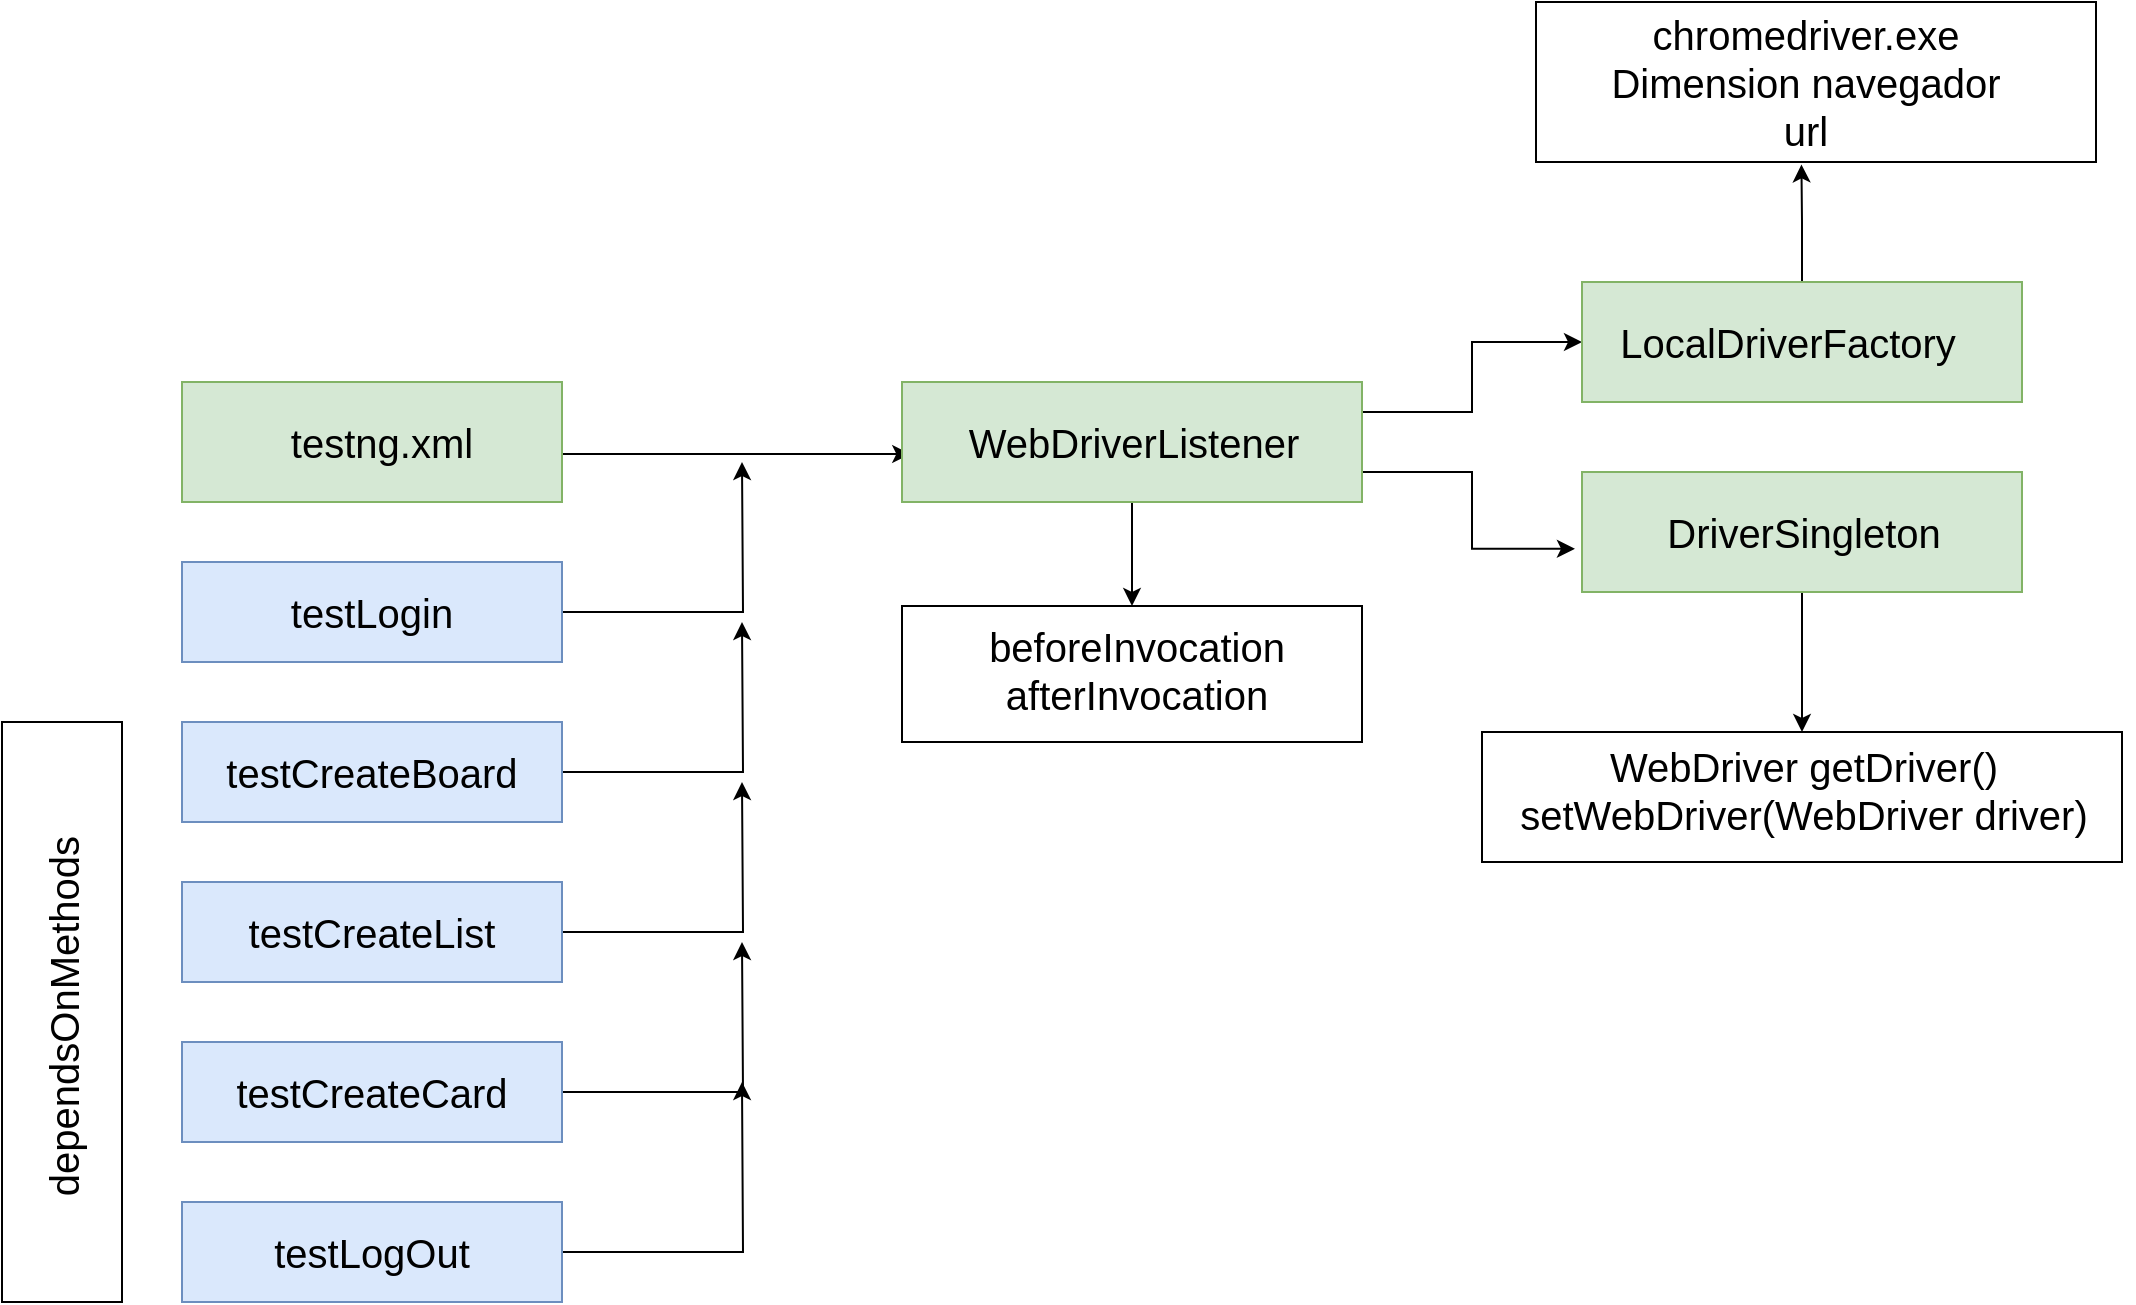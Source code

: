 <mxfile version="21.6.6" type="device">
  <diagram name="Página-1" id="VFs-BVfmjp7O5fnvSraG">
    <mxGraphModel dx="1647" dy="888" grid="1" gridSize="10" guides="1" tooltips="1" connect="1" arrows="1" fold="1" page="1" pageScale="1" pageWidth="827" pageHeight="1169" math="0" shadow="0">
      <root>
        <mxCell id="0" />
        <mxCell id="1" parent="0" />
        <mxCell id="HM8f5L7QsOCiF3hBc2ee-13" style="edgeStyle=orthogonalEdgeStyle;rounded=0;orthogonalLoop=1;jettySize=auto;html=1;exitX=1;exitY=0.5;exitDx=0;exitDy=0;entryX=0.018;entryY=0.6;entryDx=0;entryDy=0;entryPerimeter=0;fontSize=20;" edge="1" parent="1" source="HM8f5L7QsOCiF3hBc2ee-1" target="HM8f5L7QsOCiF3hBc2ee-3">
          <mxGeometry relative="1" as="geometry">
            <Array as="points">
              <mxPoint x="350" y="466" />
            </Array>
          </mxGeometry>
        </mxCell>
        <mxCell id="HM8f5L7QsOCiF3hBc2ee-1" value="" style="rounded=0;whiteSpace=wrap;html=1;fontSize=20;fillColor=#d5e8d4;strokeColor=#82b366;" vertex="1" parent="1">
          <mxGeometry x="160" y="430" width="190" height="60" as="geometry" />
        </mxCell>
        <mxCell id="HM8f5L7QsOCiF3hBc2ee-2" value="testng.xml" style="text;html=1;strokeColor=none;fillColor=none;align=center;verticalAlign=middle;whiteSpace=wrap;rounded=0;fontSize=20;" vertex="1" parent="1">
          <mxGeometry x="200" y="445" width="120" height="30" as="geometry" />
        </mxCell>
        <mxCell id="HM8f5L7QsOCiF3hBc2ee-14" style="edgeStyle=orthogonalEdgeStyle;rounded=0;orthogonalLoop=1;jettySize=auto;html=1;exitX=0.5;exitY=1;exitDx=0;exitDy=0;entryX=0.5;entryY=0;entryDx=0;entryDy=0;fontSize=20;" edge="1" parent="1" source="HM8f5L7QsOCiF3hBc2ee-3" target="HM8f5L7QsOCiF3hBc2ee-7">
          <mxGeometry relative="1" as="geometry" />
        </mxCell>
        <mxCell id="HM8f5L7QsOCiF3hBc2ee-15" style="edgeStyle=orthogonalEdgeStyle;rounded=0;orthogonalLoop=1;jettySize=auto;html=1;exitX=1;exitY=0.25;exitDx=0;exitDy=0;entryX=0;entryY=0.5;entryDx=0;entryDy=0;fontSize=20;" edge="1" parent="1" source="HM8f5L7QsOCiF3hBc2ee-3" target="HM8f5L7QsOCiF3hBc2ee-9">
          <mxGeometry relative="1" as="geometry" />
        </mxCell>
        <mxCell id="HM8f5L7QsOCiF3hBc2ee-16" style="edgeStyle=orthogonalEdgeStyle;rounded=0;orthogonalLoop=1;jettySize=auto;html=1;exitX=1;exitY=0.75;exitDx=0;exitDy=0;entryX=-0.016;entryY=0.64;entryDx=0;entryDy=0;entryPerimeter=0;fontSize=20;" edge="1" parent="1" source="HM8f5L7QsOCiF3hBc2ee-3" target="HM8f5L7QsOCiF3hBc2ee-11">
          <mxGeometry relative="1" as="geometry" />
        </mxCell>
        <mxCell id="HM8f5L7QsOCiF3hBc2ee-3" value="" style="rounded=0;whiteSpace=wrap;html=1;fontSize=20;fillColor=#d5e8d4;strokeColor=#82b366;" vertex="1" parent="1">
          <mxGeometry x="520" y="430" width="230" height="60" as="geometry" />
        </mxCell>
        <mxCell id="HM8f5L7QsOCiF3hBc2ee-4" value="WebDriverListener" style="text;html=1;align=center;verticalAlign=middle;whiteSpace=wrap;rounded=0;fontSize=20;" vertex="1" parent="1">
          <mxGeometry x="576" y="445" width="120" height="30" as="geometry" />
        </mxCell>
        <mxCell id="HM8f5L7QsOCiF3hBc2ee-7" value="" style="rounded=0;whiteSpace=wrap;html=1;fontSize=20;" vertex="1" parent="1">
          <mxGeometry x="520" y="542" width="230" height="68" as="geometry" />
        </mxCell>
        <mxCell id="HM8f5L7QsOCiF3hBc2ee-8" value="&lt;div style=&quot;font-size: 20px;&quot;&gt;beforeInvocation&lt;/div&gt;&lt;div style=&quot;font-size: 20px;&quot;&gt;&lt;span style=&quot;font-size: 20px;&quot;&gt;afterInvocation&lt;/span&gt;&lt;/div&gt;" style="text;html=1;strokeColor=none;fillColor=none;align=center;verticalAlign=middle;whiteSpace=wrap;rounded=0;fontSize=20;" vertex="1" parent="1">
          <mxGeometry x="605" y="549" width="65" height="50" as="geometry" />
        </mxCell>
        <mxCell id="HM8f5L7QsOCiF3hBc2ee-54" style="edgeStyle=orthogonalEdgeStyle;rounded=0;orthogonalLoop=1;jettySize=auto;html=1;exitX=0.5;exitY=0;exitDx=0;exitDy=0;entryX=0.474;entryY=1.015;entryDx=0;entryDy=0;entryPerimeter=0;" edge="1" parent="1" source="HM8f5L7QsOCiF3hBc2ee-9" target="HM8f5L7QsOCiF3hBc2ee-17">
          <mxGeometry relative="1" as="geometry" />
        </mxCell>
        <mxCell id="HM8f5L7QsOCiF3hBc2ee-9" value="" style="rounded=0;whiteSpace=wrap;html=1;fontSize=20;fillColor=#d5e8d4;strokeColor=#82b366;" vertex="1" parent="1">
          <mxGeometry x="860" y="380" width="220" height="60" as="geometry" />
        </mxCell>
        <mxCell id="HM8f5L7QsOCiF3hBc2ee-10" value="LocalDriverFactory" style="text;html=1;strokeColor=none;fillColor=none;align=center;verticalAlign=middle;whiteSpace=wrap;rounded=0;fontSize=20;" vertex="1" parent="1">
          <mxGeometry x="933" y="395" width="60" height="30" as="geometry" />
        </mxCell>
        <mxCell id="HM8f5L7QsOCiF3hBc2ee-55" style="edgeStyle=orthogonalEdgeStyle;rounded=0;orthogonalLoop=1;jettySize=auto;html=1;exitX=0.5;exitY=1;exitDx=0;exitDy=0;entryX=0.5;entryY=0;entryDx=0;entryDy=0;" edge="1" parent="1" source="HM8f5L7QsOCiF3hBc2ee-11" target="HM8f5L7QsOCiF3hBc2ee-19">
          <mxGeometry relative="1" as="geometry" />
        </mxCell>
        <mxCell id="HM8f5L7QsOCiF3hBc2ee-11" value="" style="rounded=0;whiteSpace=wrap;html=1;fontSize=20;fillColor=#d5e8d4;strokeColor=#82b366;" vertex="1" parent="1">
          <mxGeometry x="860" y="475" width="220" height="60" as="geometry" />
        </mxCell>
        <mxCell id="HM8f5L7QsOCiF3hBc2ee-12" value="DriverSingleton" style="text;html=1;strokeColor=none;fillColor=none;align=center;verticalAlign=middle;whiteSpace=wrap;rounded=0;fontSize=20;" vertex="1" parent="1">
          <mxGeometry x="941" y="490" width="60" height="30" as="geometry" />
        </mxCell>
        <mxCell id="HM8f5L7QsOCiF3hBc2ee-17" value="" style="rounded=0;whiteSpace=wrap;html=1;fontSize=20;" vertex="1" parent="1">
          <mxGeometry x="837" y="240" width="280" height="80" as="geometry" />
        </mxCell>
        <mxCell id="HM8f5L7QsOCiF3hBc2ee-18" value="&lt;div style=&quot;font-size: 20px;&quot;&gt;chromedriver.exe&lt;/div&gt;&lt;div style=&quot;font-size: 20px;&quot;&gt;&lt;span style=&quot;font-size: 20px;&quot;&gt;Dimension navegador&lt;/span&gt;&lt;/div&gt;&lt;span style=&quot;background-color: initial; font-size: 20px;&quot;&gt;url&lt;/span&gt;" style="text;html=1;strokeColor=none;fillColor=none;align=center;verticalAlign=middle;whiteSpace=wrap;rounded=0;fontSize=20;" vertex="1" parent="1">
          <mxGeometry x="827" y="265" width="290" height="30" as="geometry" />
        </mxCell>
        <mxCell id="HM8f5L7QsOCiF3hBc2ee-19" value="" style="rounded=0;whiteSpace=wrap;html=1;fontSize=20;" vertex="1" parent="1">
          <mxGeometry x="810" y="605" width="320" height="65" as="geometry" />
        </mxCell>
        <mxCell id="HM8f5L7QsOCiF3hBc2ee-20" value="&lt;div style=&quot;font-size: 20px;&quot;&gt;WebDriver getDriver()&lt;/div&gt;&lt;div style=&quot;font-size: 20px;&quot;&gt;&lt;span style=&quot;font-size: 20px;&quot;&gt;setWebDriver(WebDriver driver)&lt;/span&gt;&lt;/div&gt;" style="text;html=1;strokeColor=none;fillColor=none;align=center;verticalAlign=middle;whiteSpace=wrap;rounded=0;fontSize=20;" vertex="1" parent="1">
          <mxGeometry x="806" y="619" width="330" height="30" as="geometry" />
        </mxCell>
        <mxCell id="HM8f5L7QsOCiF3hBc2ee-57" style="edgeStyle=orthogonalEdgeStyle;rounded=0;orthogonalLoop=1;jettySize=auto;html=1;exitX=1;exitY=0.5;exitDx=0;exitDy=0;" edge="1" parent="1" source="HM8f5L7QsOCiF3hBc2ee-24">
          <mxGeometry relative="1" as="geometry">
            <mxPoint x="440" y="470" as="targetPoint" />
          </mxGeometry>
        </mxCell>
        <mxCell id="HM8f5L7QsOCiF3hBc2ee-24" value="testLogin" style="text;html=1;strokeColor=#6c8ebf;fillColor=#dae8fc;align=center;verticalAlign=middle;whiteSpace=wrap;rounded=0;fontSize=20;" vertex="1" parent="1">
          <mxGeometry x="160" y="520" width="190" height="50" as="geometry" />
        </mxCell>
        <mxCell id="HM8f5L7QsOCiF3hBc2ee-59" style="edgeStyle=orthogonalEdgeStyle;rounded=0;orthogonalLoop=1;jettySize=auto;html=1;exitX=1;exitY=0.5;exitDx=0;exitDy=0;" edge="1" parent="1" source="HM8f5L7QsOCiF3hBc2ee-26">
          <mxGeometry relative="1" as="geometry">
            <mxPoint x="440" y="550" as="targetPoint" />
          </mxGeometry>
        </mxCell>
        <mxCell id="HM8f5L7QsOCiF3hBc2ee-26" value="testCreateBoard" style="text;html=1;strokeColor=#6c8ebf;fillColor=#dae8fc;align=center;verticalAlign=middle;whiteSpace=wrap;rounded=0;fontSize=20;" vertex="1" parent="1">
          <mxGeometry x="160" y="600" width="190" height="50" as="geometry" />
        </mxCell>
        <mxCell id="HM8f5L7QsOCiF3hBc2ee-61" style="edgeStyle=orthogonalEdgeStyle;rounded=0;orthogonalLoop=1;jettySize=auto;html=1;exitX=1;exitY=0.5;exitDx=0;exitDy=0;" edge="1" parent="1" source="HM8f5L7QsOCiF3hBc2ee-28">
          <mxGeometry relative="1" as="geometry">
            <mxPoint x="440" y="630" as="targetPoint" />
          </mxGeometry>
        </mxCell>
        <mxCell id="HM8f5L7QsOCiF3hBc2ee-28" value="testCreateList" style="text;html=1;strokeColor=#6c8ebf;fillColor=#dae8fc;align=center;verticalAlign=middle;whiteSpace=wrap;rounded=0;fontSize=20;" vertex="1" parent="1">
          <mxGeometry x="160" y="680" width="190" height="50" as="geometry" />
        </mxCell>
        <mxCell id="HM8f5L7QsOCiF3hBc2ee-63" style="edgeStyle=orthogonalEdgeStyle;rounded=0;orthogonalLoop=1;jettySize=auto;html=1;exitX=1;exitY=0.5;exitDx=0;exitDy=0;" edge="1" parent="1" source="HM8f5L7QsOCiF3hBc2ee-30">
          <mxGeometry relative="1" as="geometry">
            <mxPoint x="440" y="710" as="targetPoint" />
          </mxGeometry>
        </mxCell>
        <mxCell id="HM8f5L7QsOCiF3hBc2ee-30" value="testCreateCard" style="text;html=1;strokeColor=#6c8ebf;fillColor=#dae8fc;align=center;verticalAlign=middle;whiteSpace=wrap;rounded=0;fontSize=20;" vertex="1" parent="1">
          <mxGeometry x="160" y="760" width="190" height="50" as="geometry" />
        </mxCell>
        <mxCell id="HM8f5L7QsOCiF3hBc2ee-65" style="edgeStyle=orthogonalEdgeStyle;rounded=0;orthogonalLoop=1;jettySize=auto;html=1;exitX=1;exitY=0.5;exitDx=0;exitDy=0;" edge="1" parent="1" source="HM8f5L7QsOCiF3hBc2ee-32">
          <mxGeometry relative="1" as="geometry">
            <mxPoint x="440" y="780" as="targetPoint" />
          </mxGeometry>
        </mxCell>
        <mxCell id="HM8f5L7QsOCiF3hBc2ee-32" value="testLogOut" style="text;html=1;strokeColor=#6c8ebf;fillColor=#dae8fc;align=center;verticalAlign=middle;whiteSpace=wrap;rounded=0;fontSize=20;" vertex="1" parent="1">
          <mxGeometry x="160" y="840" width="190" height="50" as="geometry" />
        </mxCell>
        <mxCell id="HM8f5L7QsOCiF3hBc2ee-51" value="" style="rounded=0;whiteSpace=wrap;html=1;fontSize=20;" vertex="1" parent="1">
          <mxGeometry x="70" y="600" width="60" height="290" as="geometry" />
        </mxCell>
        <mxCell id="HM8f5L7QsOCiF3hBc2ee-52" value="dependsOnMethods" style="text;html=1;strokeColor=none;fillColor=none;align=center;verticalAlign=middle;whiteSpace=wrap;rounded=0;rotation=-90;fontSize=20;" vertex="1" parent="1">
          <mxGeometry x="-32.5" y="732.5" width="265" height="30" as="geometry" />
        </mxCell>
      </root>
    </mxGraphModel>
  </diagram>
</mxfile>
